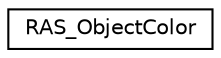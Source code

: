 digraph G
{
  edge [fontname="Helvetica",fontsize="10",labelfontname="Helvetica",labelfontsize="10"];
  node [fontname="Helvetica",fontsize="10",shape=record];
  rankdir=LR;
  Node1 [label="RAS_ObjectColor",height=0.2,width=0.4,color="black", fillcolor="white", style="filled",URL="$d9/d79/structRAS__ObjectColor.html"];
}
